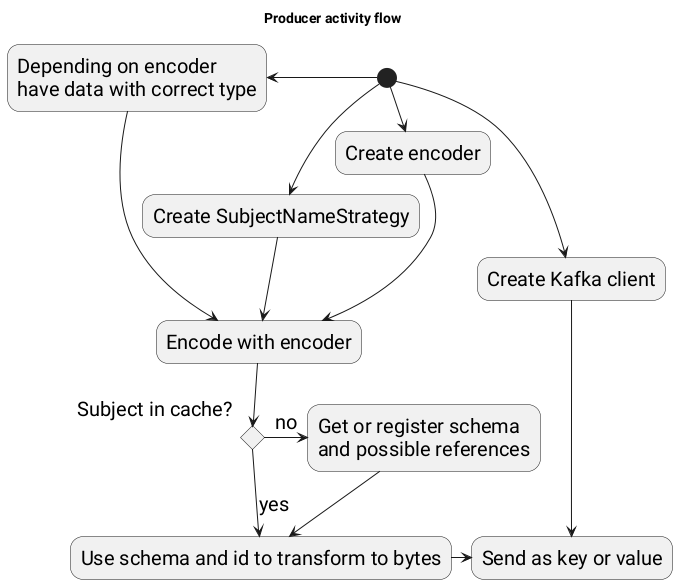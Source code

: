 @startuml
skinparam shadowing false
skinparam defaultFontName Roboto
skinparam defaultFontSize 20
title Producer activity flow

(*) -> "Create encoder"
(*) --> "Create Kafka client"
(*) --> "Create SubjectNameStrategy"
(*) -l-> "Depending on encoder\nhave data with correct type"
"Create encoder" -> "Encode with encoder"
"Create SubjectNameStrategy" --> "Encode with encoder"
"Depending on encoder\nhave data with correct type" --> "Encode with encoder"

if "Subject in cache?" then
  -->[yes] "Use schema and id to transform to bytes"
else
  -r-> [no] "Get or register schema\nand possible references"
  "Get or register schema\nand possible references" --> "Use schema and id to transform to bytes"
endif

"Use schema and id to transform to bytes" -r-> "Send as key or value"
"Create Kafka client" --> "Send as key or value"
@enduml